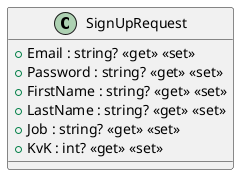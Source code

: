 @startuml
class SignUpRequest {
    + Email : string? <<get>> <<set>>
    + Password : string? <<get>> <<set>>
    + FirstName : string? <<get>> <<set>>
    + LastName : string? <<get>> <<set>>
    + Job : string? <<get>> <<set>>
    + KvK : int? <<get>> <<set>>
}
@enduml
